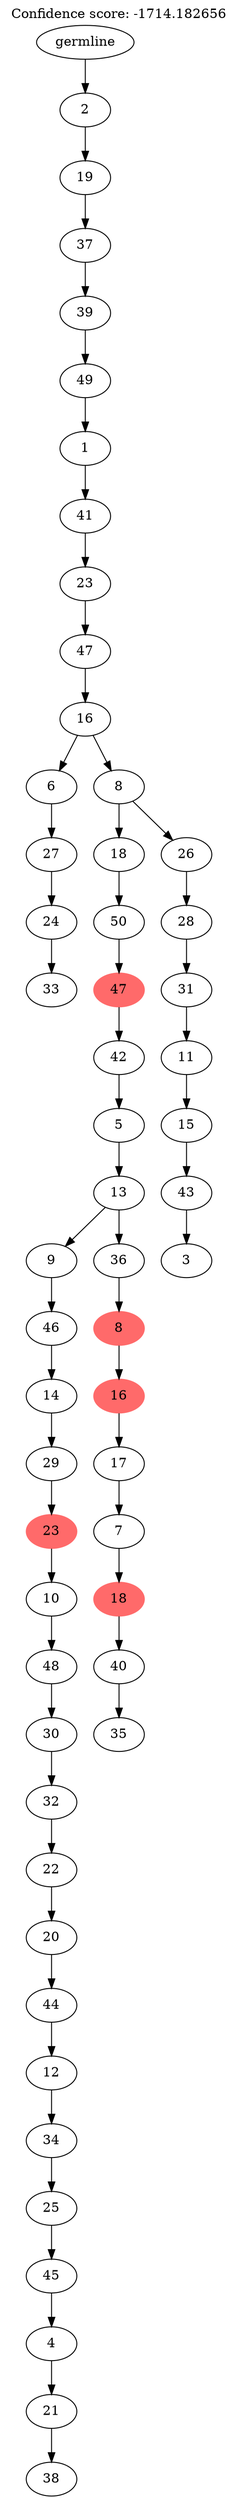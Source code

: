 digraph g {
	"54" -> "55";
	"55" [label="33"];
	"53" -> "54";
	"54" [label="24"];
	"52" -> "53";
	"53" [label="27"];
	"50" -> "51";
	"51" [label="38"];
	"49" -> "50";
	"50" [label="21"];
	"48" -> "49";
	"49" [label="4"];
	"47" -> "48";
	"48" [label="45"];
	"46" -> "47";
	"47" [label="25"];
	"45" -> "46";
	"46" [label="34"];
	"44" -> "45";
	"45" [label="12"];
	"43" -> "44";
	"44" [label="44"];
	"42" -> "43";
	"43" [label="20"];
	"41" -> "42";
	"42" [label="22"];
	"40" -> "41";
	"41" [label="32"];
	"39" -> "40";
	"40" [label="30"];
	"38" -> "39";
	"39" [label="48"];
	"37" -> "38";
	"38" [label="10"];
	"36" -> "37";
	"37" [color=indianred1, style=filled, label="23"];
	"35" -> "36";
	"36" [label="29"];
	"34" -> "35";
	"35" [label="14"];
	"33" -> "34";
	"34" [label="46"];
	"31" -> "32";
	"32" [label="35"];
	"30" -> "31";
	"31" [label="40"];
	"29" -> "30";
	"30" [color=indianred1, style=filled, label="18"];
	"28" -> "29";
	"29" [label="7"];
	"27" -> "28";
	"28" [label="17"];
	"26" -> "27";
	"27" [color=indianred1, style=filled, label="16"];
	"25" -> "26";
	"26" [color=indianred1, style=filled, label="8"];
	"24" -> "25";
	"25" [label="36"];
	"24" -> "33";
	"33" [label="9"];
	"23" -> "24";
	"24" [label="13"];
	"22" -> "23";
	"23" [label="5"];
	"21" -> "22";
	"22" [label="42"];
	"20" -> "21";
	"21" [color=indianred1, style=filled, label="47"];
	"19" -> "20";
	"20" [label="50"];
	"17" -> "18";
	"18" [label="3"];
	"16" -> "17";
	"17" [label="43"];
	"15" -> "16";
	"16" [label="15"];
	"14" -> "15";
	"15" [label="11"];
	"13" -> "14";
	"14" [label="31"];
	"12" -> "13";
	"13" [label="28"];
	"11" -> "12";
	"12" [label="26"];
	"11" -> "19";
	"19" [label="18"];
	"10" -> "11";
	"11" [label="8"];
	"10" -> "52";
	"52" [label="6"];
	"9" -> "10";
	"10" [label="16"];
	"8" -> "9";
	"9" [label="47"];
	"7" -> "8";
	"8" [label="23"];
	"6" -> "7";
	"7" [label="41"];
	"5" -> "6";
	"6" [label="1"];
	"4" -> "5";
	"5" [label="49"];
	"3" -> "4";
	"4" [label="39"];
	"2" -> "3";
	"3" [label="37"];
	"1" -> "2";
	"2" [label="19"];
	"0" -> "1";
	"1" [label="2"];
	"0" [label="germline"];
	labelloc="t";
	label="Confidence score: -1714.182656";
}

